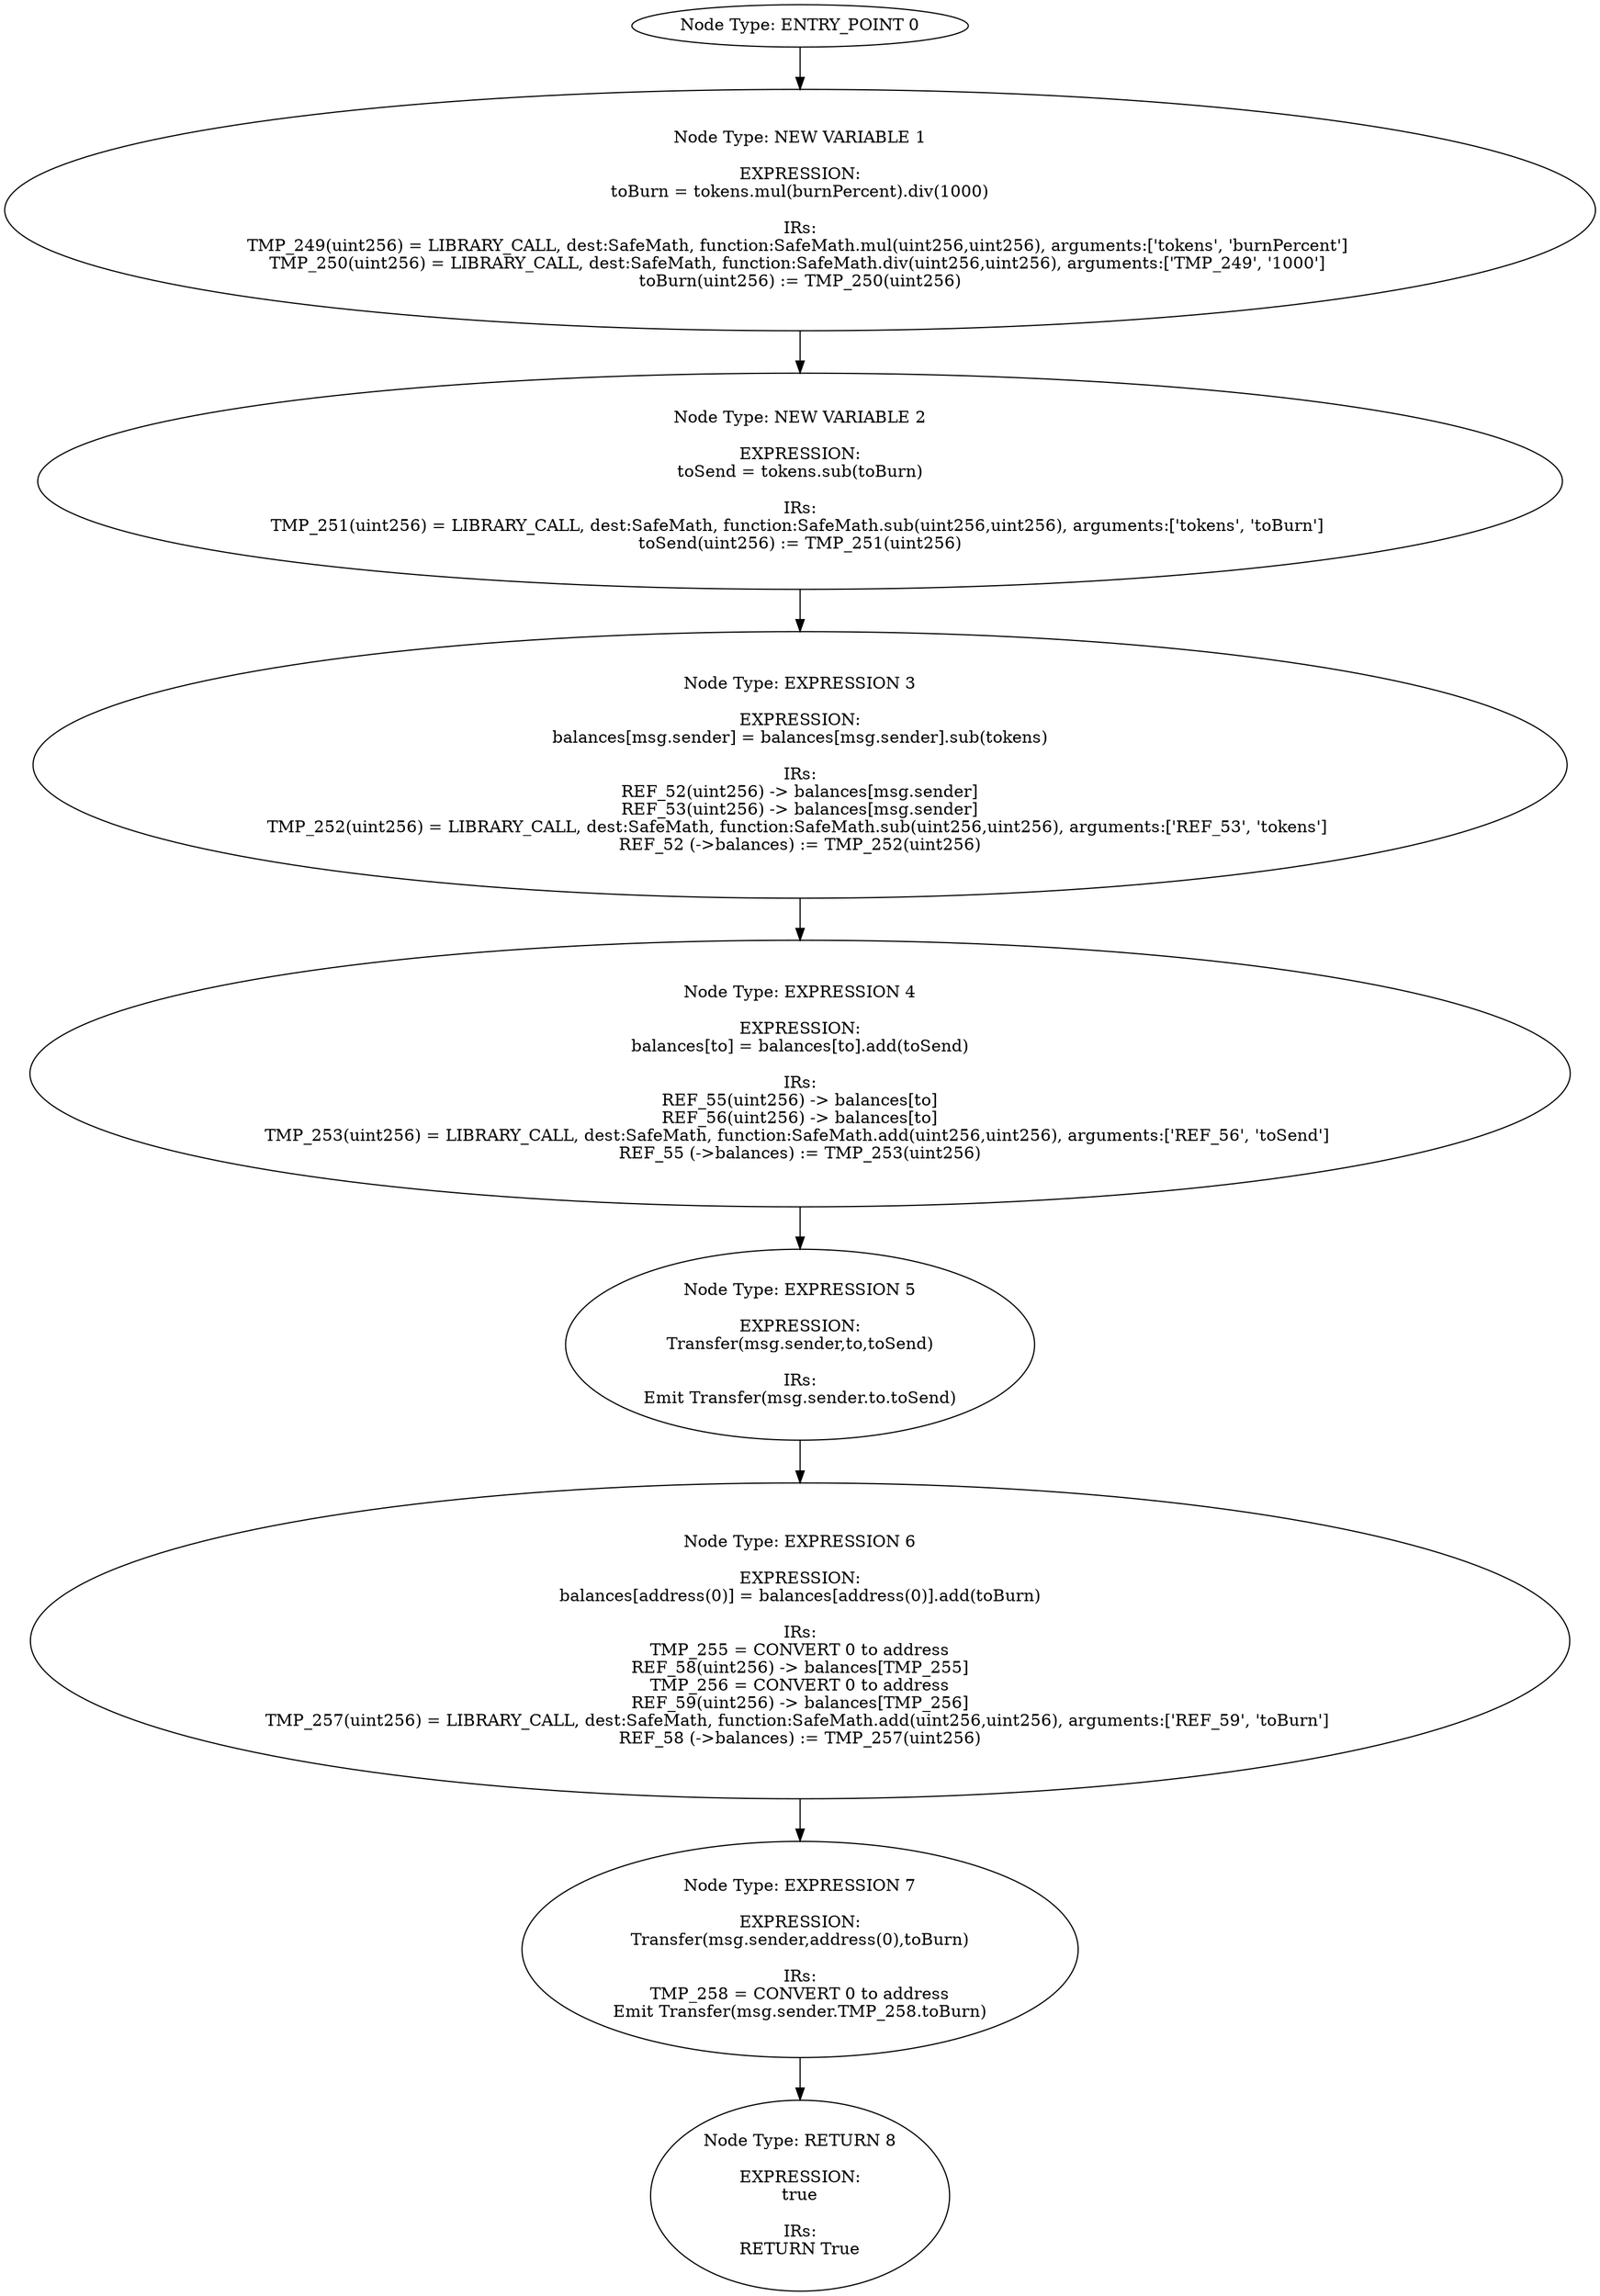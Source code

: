 digraph{
0[label="Node Type: ENTRY_POINT 0
"];
0->1;
1[label="Node Type: NEW VARIABLE 1

EXPRESSION:
toBurn = tokens.mul(burnPercent).div(1000)

IRs:
TMP_249(uint256) = LIBRARY_CALL, dest:SafeMath, function:SafeMath.mul(uint256,uint256), arguments:['tokens', 'burnPercent'] 
TMP_250(uint256) = LIBRARY_CALL, dest:SafeMath, function:SafeMath.div(uint256,uint256), arguments:['TMP_249', '1000'] 
toBurn(uint256) := TMP_250(uint256)"];
1->2;
2[label="Node Type: NEW VARIABLE 2

EXPRESSION:
toSend = tokens.sub(toBurn)

IRs:
TMP_251(uint256) = LIBRARY_CALL, dest:SafeMath, function:SafeMath.sub(uint256,uint256), arguments:['tokens', 'toBurn'] 
toSend(uint256) := TMP_251(uint256)"];
2->3;
3[label="Node Type: EXPRESSION 3

EXPRESSION:
balances[msg.sender] = balances[msg.sender].sub(tokens)

IRs:
REF_52(uint256) -> balances[msg.sender]
REF_53(uint256) -> balances[msg.sender]
TMP_252(uint256) = LIBRARY_CALL, dest:SafeMath, function:SafeMath.sub(uint256,uint256), arguments:['REF_53', 'tokens'] 
REF_52 (->balances) := TMP_252(uint256)"];
3->4;
4[label="Node Type: EXPRESSION 4

EXPRESSION:
balances[to] = balances[to].add(toSend)

IRs:
REF_55(uint256) -> balances[to]
REF_56(uint256) -> balances[to]
TMP_253(uint256) = LIBRARY_CALL, dest:SafeMath, function:SafeMath.add(uint256,uint256), arguments:['REF_56', 'toSend'] 
REF_55 (->balances) := TMP_253(uint256)"];
4->5;
5[label="Node Type: EXPRESSION 5

EXPRESSION:
Transfer(msg.sender,to,toSend)

IRs:
Emit Transfer(msg.sender.to.toSend)"];
5->6;
6[label="Node Type: EXPRESSION 6

EXPRESSION:
balances[address(0)] = balances[address(0)].add(toBurn)

IRs:
TMP_255 = CONVERT 0 to address
REF_58(uint256) -> balances[TMP_255]
TMP_256 = CONVERT 0 to address
REF_59(uint256) -> balances[TMP_256]
TMP_257(uint256) = LIBRARY_CALL, dest:SafeMath, function:SafeMath.add(uint256,uint256), arguments:['REF_59', 'toBurn'] 
REF_58 (->balances) := TMP_257(uint256)"];
6->7;
7[label="Node Type: EXPRESSION 7

EXPRESSION:
Transfer(msg.sender,address(0),toBurn)

IRs:
TMP_258 = CONVERT 0 to address
Emit Transfer(msg.sender.TMP_258.toBurn)"];
7->8;
8[label="Node Type: RETURN 8

EXPRESSION:
true

IRs:
RETURN True"];
}
